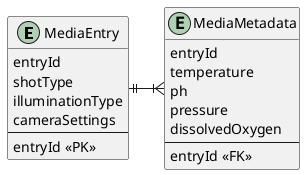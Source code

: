 @startuml
skinparam linetype ortho
entity MediaEntry {
	entryId
	shotType
	illuminationType
	cameraSettings
	--
	entryId <<PK>>
}
entity MediaMetadata {
	entryId
	temperature
	ph
	pressure
	dissolvedOxygen
	--
	entryId <<FK>>
}
MediaEntry ||-right-|{ MediaMetadata
@enduml
